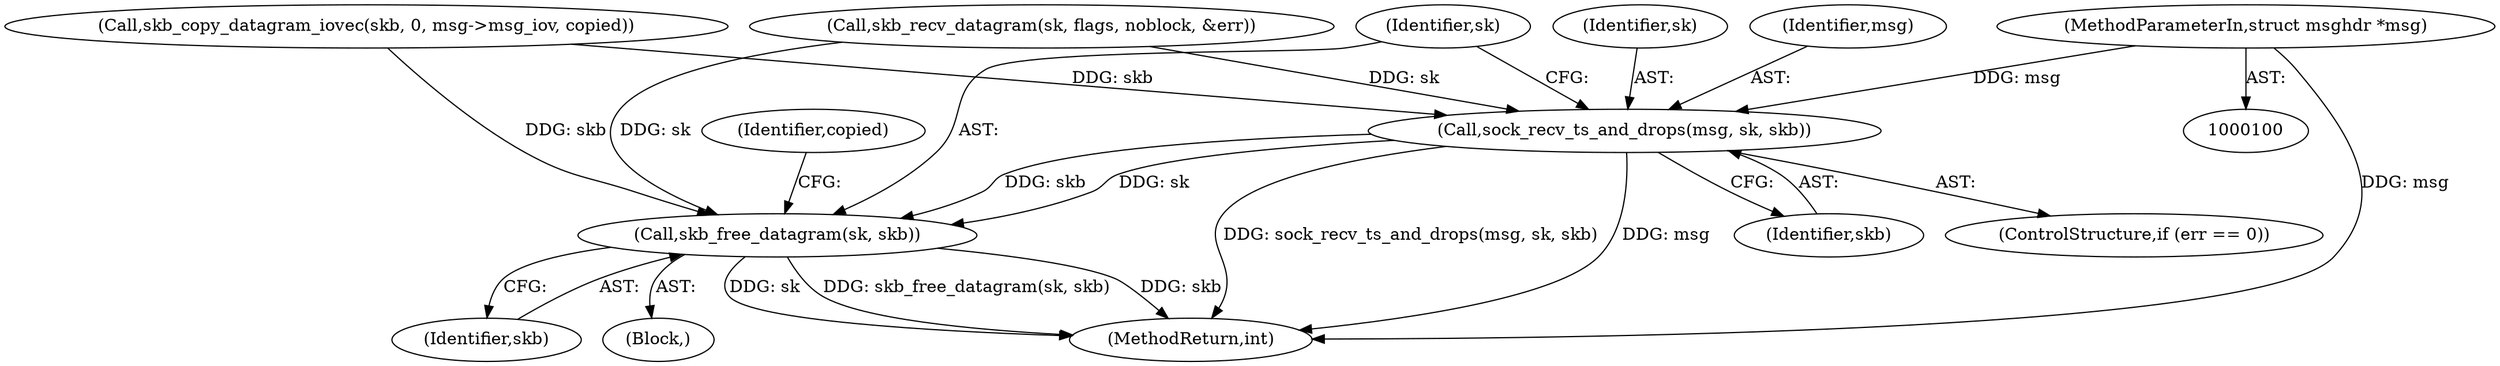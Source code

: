 digraph "0_linux_4683f42fde3977bdb4e8a09622788cc8b5313778@pointer" {
"1000103" [label="(MethodParameterIn,struct msghdr *msg)"];
"1000194" [label="(Call,sock_recv_ts_and_drops(msg, sk, skb))"];
"1000198" [label="(Call,skb_free_datagram(sk, skb))"];
"1000201" [label="(Identifier,copied)"];
"1000183" [label="(Call,skb_copy_datagram_iovec(skb, 0, msg->msg_iov, copied))"];
"1000197" [label="(Identifier,skb)"];
"1000141" [label="(Call,skb_recv_datagram(sk, flags, noblock, &err))"];
"1000196" [label="(Identifier,sk)"];
"1000198" [label="(Call,skb_free_datagram(sk, skb))"];
"1000103" [label="(MethodParameterIn,struct msghdr *msg)"];
"1000190" [label="(ControlStructure,if (err == 0))"];
"1000199" [label="(Identifier,sk)"];
"1000106" [label="(Block,)"];
"1000202" [label="(MethodReturn,int)"];
"1000195" [label="(Identifier,msg)"];
"1000200" [label="(Identifier,skb)"];
"1000194" [label="(Call,sock_recv_ts_and_drops(msg, sk, skb))"];
"1000103" -> "1000100"  [label="AST: "];
"1000103" -> "1000202"  [label="DDG: msg"];
"1000103" -> "1000194"  [label="DDG: msg"];
"1000194" -> "1000190"  [label="AST: "];
"1000194" -> "1000197"  [label="CFG: "];
"1000195" -> "1000194"  [label="AST: "];
"1000196" -> "1000194"  [label="AST: "];
"1000197" -> "1000194"  [label="AST: "];
"1000199" -> "1000194"  [label="CFG: "];
"1000194" -> "1000202"  [label="DDG: sock_recv_ts_and_drops(msg, sk, skb)"];
"1000194" -> "1000202"  [label="DDG: msg"];
"1000141" -> "1000194"  [label="DDG: sk"];
"1000183" -> "1000194"  [label="DDG: skb"];
"1000194" -> "1000198"  [label="DDG: sk"];
"1000194" -> "1000198"  [label="DDG: skb"];
"1000198" -> "1000106"  [label="AST: "];
"1000198" -> "1000200"  [label="CFG: "];
"1000199" -> "1000198"  [label="AST: "];
"1000200" -> "1000198"  [label="AST: "];
"1000201" -> "1000198"  [label="CFG: "];
"1000198" -> "1000202"  [label="DDG: skb"];
"1000198" -> "1000202"  [label="DDG: sk"];
"1000198" -> "1000202"  [label="DDG: skb_free_datagram(sk, skb)"];
"1000141" -> "1000198"  [label="DDG: sk"];
"1000183" -> "1000198"  [label="DDG: skb"];
}
